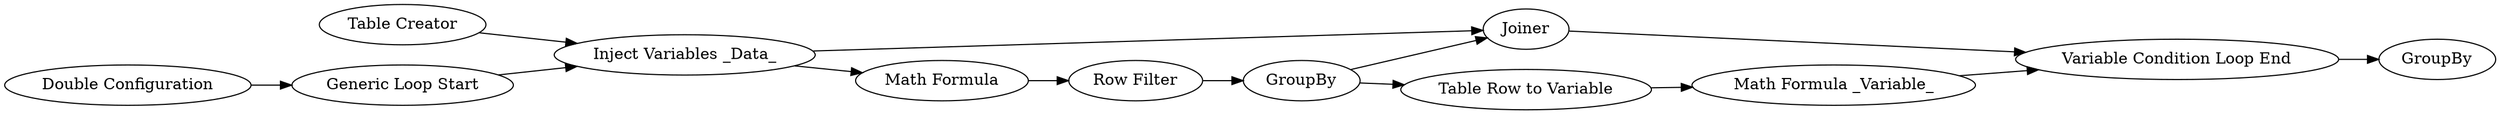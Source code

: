 digraph {
	"-7632576814078031384_28" [label=GroupBy]
	"-7632576814078031384_33" [label=GroupBy]
	"-7632576814078031384_30" [label="Math Formula _Variable_"]
	"-7632576814078031384_32" [label=Joiner]
	"-7632576814078031384_29" [label="Table Row to Variable"]
	"-7632576814078031384_27" [label="Row Filter"]
	"-7632576814078031384_21" [label="Table Creator"]
	"-7632576814078031384_25" [label="Inject Variables _Data_"]
	"-7632576814078031384_26" [label="Math Formula"]
	"-7632576814078031384_31" [label="Variable Condition Loop End"]
	"-7632576814078031384_22" [label="Double Configuration"]
	"-7632576814078031384_24" [label="Generic Loop Start"]
	"-7632576814078031384_28" -> "-7632576814078031384_29"
	"-7632576814078031384_32" -> "-7632576814078031384_31"
	"-7632576814078031384_31" -> "-7632576814078031384_33"
	"-7632576814078031384_28" -> "-7632576814078031384_32"
	"-7632576814078031384_27" -> "-7632576814078031384_28"
	"-7632576814078031384_24" -> "-7632576814078031384_25"
	"-7632576814078031384_30" -> "-7632576814078031384_31"
	"-7632576814078031384_21" -> "-7632576814078031384_25"
	"-7632576814078031384_29" -> "-7632576814078031384_30"
	"-7632576814078031384_22" -> "-7632576814078031384_24"
	"-7632576814078031384_25" -> "-7632576814078031384_32"
	"-7632576814078031384_26" -> "-7632576814078031384_27"
	"-7632576814078031384_25" -> "-7632576814078031384_26"
	rankdir=LR
}
